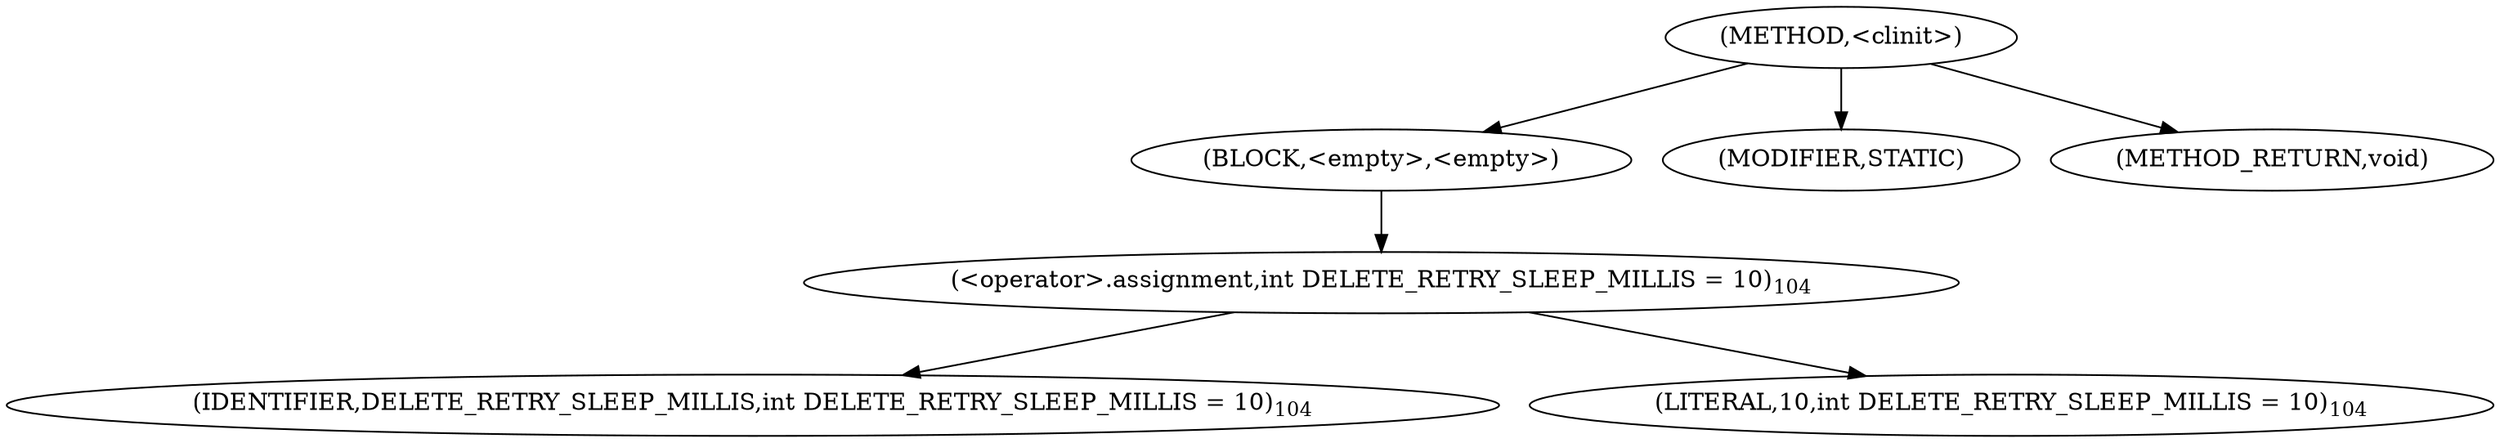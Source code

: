 digraph "&lt;clinit&gt;" {  
"1436" [label = <(METHOD,&lt;clinit&gt;)> ]
"1437" [label = <(BLOCK,&lt;empty&gt;,&lt;empty&gt;)> ]
"1438" [label = <(&lt;operator&gt;.assignment,int DELETE_RETRY_SLEEP_MILLIS = 10)<SUB>104</SUB>> ]
"1439" [label = <(IDENTIFIER,DELETE_RETRY_SLEEP_MILLIS,int DELETE_RETRY_SLEEP_MILLIS = 10)<SUB>104</SUB>> ]
"1440" [label = <(LITERAL,10,int DELETE_RETRY_SLEEP_MILLIS = 10)<SUB>104</SUB>> ]
"1441" [label = <(MODIFIER,STATIC)> ]
"1442" [label = <(METHOD_RETURN,void)> ]
  "1436" -> "1437" 
  "1436" -> "1441" 
  "1436" -> "1442" 
  "1437" -> "1438" 
  "1438" -> "1439" 
  "1438" -> "1440" 
}
